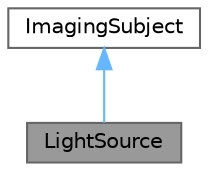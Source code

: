 digraph "LightSource"
{
 // LATEX_PDF_SIZE
  bgcolor="transparent";
  edge [fontname=Helvetica,fontsize=10,labelfontname=Helvetica,labelfontsize=10];
  node [fontname=Helvetica,fontsize=10,shape=box,height=0.2,width=0.4];
  Node1 [id="Node000001",label="LightSource",height=0.2,width=0.4,color="gray40", fillcolor="grey60", style="filled", fontcolor="black",tooltip="Represents a light source within an optical system."];
  Node2 -> Node1 [id="edge1_Node000001_Node000002",dir="back",color="steelblue1",style="solid",tooltip=" "];
  Node2 [id="Node000002",label="ImagingSubject",height=0.2,width=0.4,color="gray40", fillcolor="white", style="filled",URL="$classImagingSubject.html",tooltip="A base class representing a subject within an imaging system."];
}
